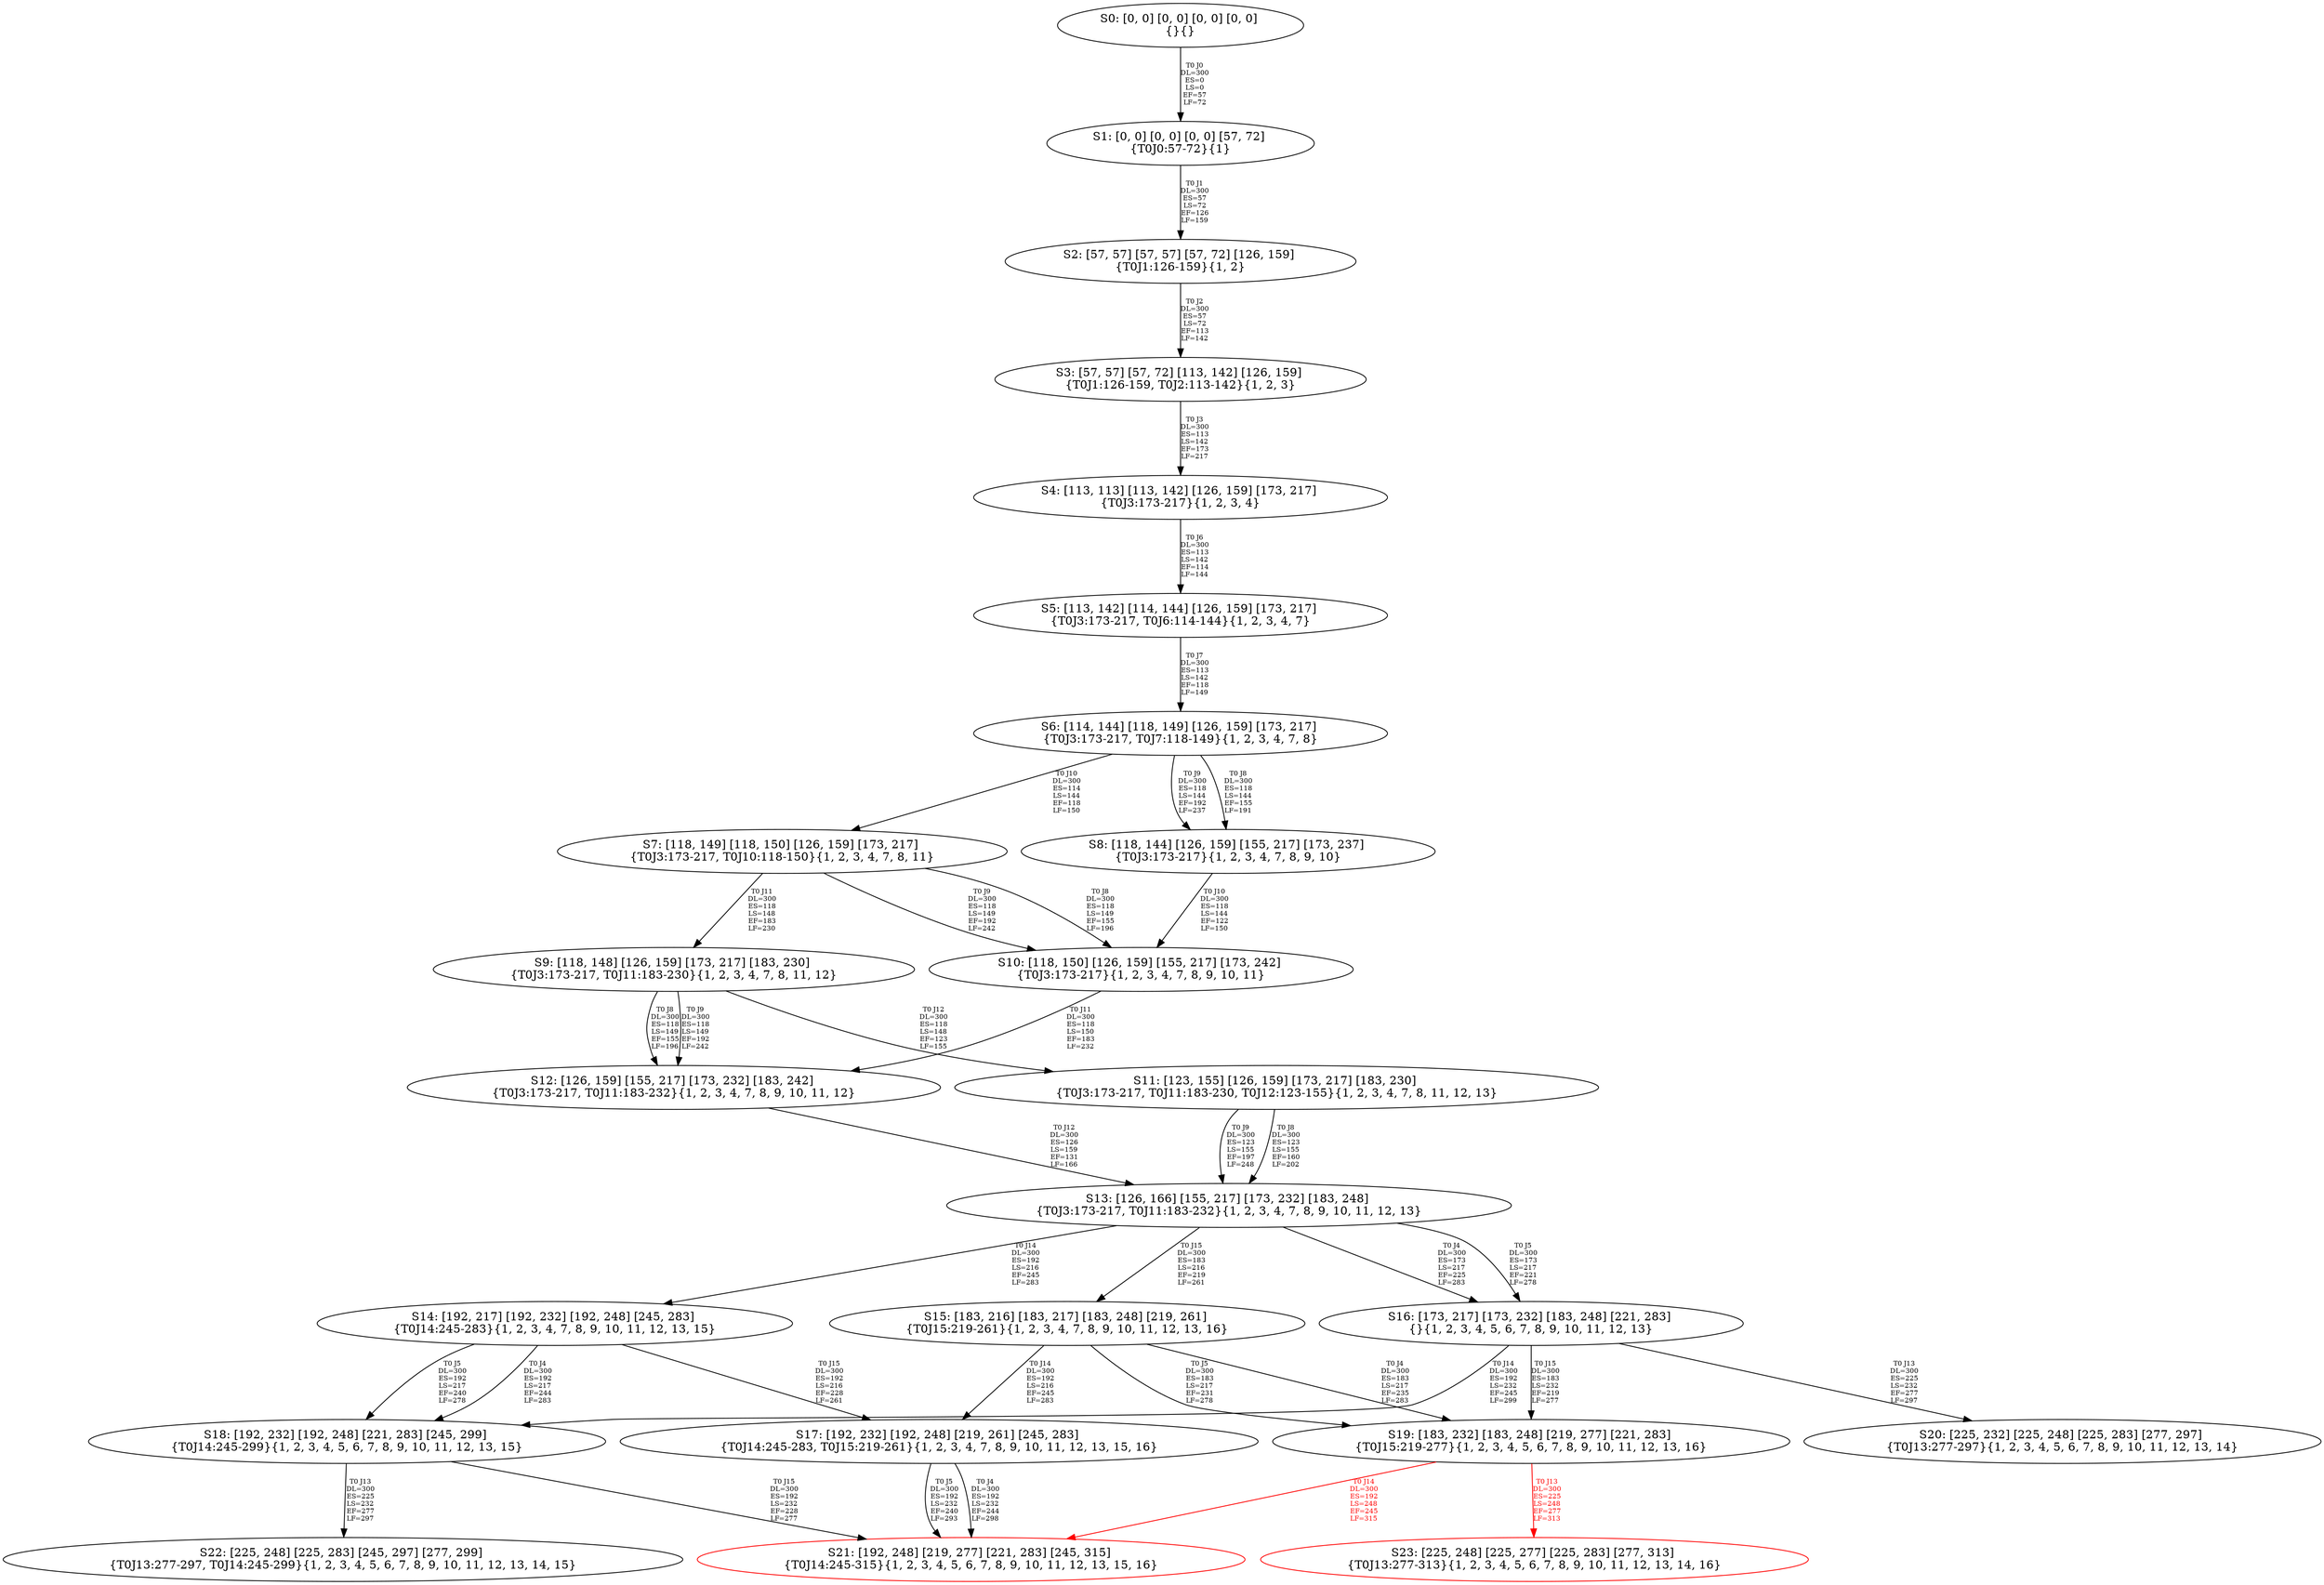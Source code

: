 digraph {
	S0[label="S0: [0, 0] [0, 0] [0, 0] [0, 0] \n{}{}"];
	S1[label="S1: [0, 0] [0, 0] [0, 0] [57, 72] \n{T0J0:57-72}{1}"];
	S2[label="S2: [57, 57] [57, 57] [57, 72] [126, 159] \n{T0J1:126-159}{1, 2}"];
	S3[label="S3: [57, 57] [57, 72] [113, 142] [126, 159] \n{T0J1:126-159, T0J2:113-142}{1, 2, 3}"];
	S4[label="S4: [113, 113] [113, 142] [126, 159] [173, 217] \n{T0J3:173-217}{1, 2, 3, 4}"];
	S5[label="S5: [113, 142] [114, 144] [126, 159] [173, 217] \n{T0J3:173-217, T0J6:114-144}{1, 2, 3, 4, 7}"];
	S6[label="S6: [114, 144] [118, 149] [126, 159] [173, 217] \n{T0J3:173-217, T0J7:118-149}{1, 2, 3, 4, 7, 8}"];
	S7[label="S7: [118, 149] [118, 150] [126, 159] [173, 217] \n{T0J3:173-217, T0J10:118-150}{1, 2, 3, 4, 7, 8, 11}"];
	S8[label="S8: [118, 144] [126, 159] [155, 217] [173, 237] \n{T0J3:173-217}{1, 2, 3, 4, 7, 8, 9, 10}"];
	S9[label="S9: [118, 148] [126, 159] [173, 217] [183, 230] \n{T0J3:173-217, T0J11:183-230}{1, 2, 3, 4, 7, 8, 11, 12}"];
	S10[label="S10: [118, 150] [126, 159] [155, 217] [173, 242] \n{T0J3:173-217}{1, 2, 3, 4, 7, 8, 9, 10, 11}"];
	S11[label="S11: [123, 155] [126, 159] [173, 217] [183, 230] \n{T0J3:173-217, T0J11:183-230, T0J12:123-155}{1, 2, 3, 4, 7, 8, 11, 12, 13}"];
	S12[label="S12: [126, 159] [155, 217] [173, 232] [183, 242] \n{T0J3:173-217, T0J11:183-232}{1, 2, 3, 4, 7, 8, 9, 10, 11, 12}"];
	S13[label="S13: [126, 166] [155, 217] [173, 232] [183, 248] \n{T0J3:173-217, T0J11:183-232}{1, 2, 3, 4, 7, 8, 9, 10, 11, 12, 13}"];
	S14[label="S14: [192, 217] [192, 232] [192, 248] [245, 283] \n{T0J14:245-283}{1, 2, 3, 4, 7, 8, 9, 10, 11, 12, 13, 15}"];
	S15[label="S15: [183, 216] [183, 217] [183, 248] [219, 261] \n{T0J15:219-261}{1, 2, 3, 4, 7, 8, 9, 10, 11, 12, 13, 16}"];
	S16[label="S16: [173, 217] [173, 232] [183, 248] [221, 283] \n{}{1, 2, 3, 4, 5, 6, 7, 8, 9, 10, 11, 12, 13}"];
	S17[label="S17: [192, 232] [192, 248] [219, 261] [245, 283] \n{T0J14:245-283, T0J15:219-261}{1, 2, 3, 4, 7, 8, 9, 10, 11, 12, 13, 15, 16}"];
	S18[label="S18: [192, 232] [192, 248] [221, 283] [245, 299] \n{T0J14:245-299}{1, 2, 3, 4, 5, 6, 7, 8, 9, 10, 11, 12, 13, 15}"];
	S19[label="S19: [183, 232] [183, 248] [219, 277] [221, 283] \n{T0J15:219-277}{1, 2, 3, 4, 5, 6, 7, 8, 9, 10, 11, 12, 13, 16}"];
	S20[label="S20: [225, 232] [225, 248] [225, 283] [277, 297] \n{T0J13:277-297}{1, 2, 3, 4, 5, 6, 7, 8, 9, 10, 11, 12, 13, 14}"];
	S21[label="S21: [192, 248] [219, 277] [221, 283] [245, 315] \n{T0J14:245-315}{1, 2, 3, 4, 5, 6, 7, 8, 9, 10, 11, 12, 13, 15, 16}"];
	S22[label="S22: [225, 248] [225, 283] [245, 297] [277, 299] \n{T0J13:277-297, T0J14:245-299}{1, 2, 3, 4, 5, 6, 7, 8, 9, 10, 11, 12, 13, 14, 15}"];
	S23[label="S23: [225, 248] [225, 277] [225, 283] [277, 313] \n{T0J13:277-313}{1, 2, 3, 4, 5, 6, 7, 8, 9, 10, 11, 12, 13, 14, 16}"];
	S0 -> S1[label="T0 J0\nDL=300\nES=0\nLS=0\nEF=57\nLF=72",fontsize=8];
	S1 -> S2[label="T0 J1\nDL=300\nES=57\nLS=72\nEF=126\nLF=159",fontsize=8];
	S2 -> S3[label="T0 J2\nDL=300\nES=57\nLS=72\nEF=113\nLF=142",fontsize=8];
	S3 -> S4[label="T0 J3\nDL=300\nES=113\nLS=142\nEF=173\nLF=217",fontsize=8];
	S4 -> S5[label="T0 J6\nDL=300\nES=113\nLS=142\nEF=114\nLF=144",fontsize=8];
	S5 -> S6[label="T0 J7\nDL=300\nES=113\nLS=142\nEF=118\nLF=149",fontsize=8];
	S6 -> S8[label="T0 J8\nDL=300\nES=118\nLS=144\nEF=155\nLF=191",fontsize=8];
	S6 -> S8[label="T0 J9\nDL=300\nES=118\nLS=144\nEF=192\nLF=237",fontsize=8];
	S6 -> S7[label="T0 J10\nDL=300\nES=114\nLS=144\nEF=118\nLF=150",fontsize=8];
	S7 -> S10[label="T0 J8\nDL=300\nES=118\nLS=149\nEF=155\nLF=196",fontsize=8];
	S7 -> S10[label="T0 J9\nDL=300\nES=118\nLS=149\nEF=192\nLF=242",fontsize=8];
	S7 -> S9[label="T0 J11\nDL=300\nES=118\nLS=148\nEF=183\nLF=230",fontsize=8];
	S8 -> S10[label="T0 J10\nDL=300\nES=118\nLS=144\nEF=122\nLF=150",fontsize=8];
	S9 -> S12[label="T0 J8\nDL=300\nES=118\nLS=149\nEF=155\nLF=196",fontsize=8];
	S9 -> S12[label="T0 J9\nDL=300\nES=118\nLS=149\nEF=192\nLF=242",fontsize=8];
	S9 -> S11[label="T0 J12\nDL=300\nES=118\nLS=148\nEF=123\nLF=155",fontsize=8];
	S10 -> S12[label="T0 J11\nDL=300\nES=118\nLS=150\nEF=183\nLF=232",fontsize=8];
	S11 -> S13[label="T0 J8\nDL=300\nES=123\nLS=155\nEF=160\nLF=202",fontsize=8];
	S11 -> S13[label="T0 J9\nDL=300\nES=123\nLS=155\nEF=197\nLF=248",fontsize=8];
	S12 -> S13[label="T0 J12\nDL=300\nES=126\nLS=159\nEF=131\nLF=166",fontsize=8];
	S13 -> S16[label="T0 J4\nDL=300\nES=173\nLS=217\nEF=225\nLF=283",fontsize=8];
	S13 -> S16[label="T0 J5\nDL=300\nES=173\nLS=217\nEF=221\nLF=278",fontsize=8];
	S13 -> S14[label="T0 J14\nDL=300\nES=192\nLS=216\nEF=245\nLF=283",fontsize=8];
	S13 -> S15[label="T0 J15\nDL=300\nES=183\nLS=216\nEF=219\nLF=261",fontsize=8];
	S14 -> S18[label="T0 J4\nDL=300\nES=192\nLS=217\nEF=244\nLF=283",fontsize=8];
	S14 -> S18[label="T0 J5\nDL=300\nES=192\nLS=217\nEF=240\nLF=278",fontsize=8];
	S14 -> S17[label="T0 J15\nDL=300\nES=192\nLS=216\nEF=228\nLF=261",fontsize=8];
	S15 -> S19[label="T0 J4\nDL=300\nES=183\nLS=217\nEF=235\nLF=283",fontsize=8];
	S15 -> S19[label="T0 J5\nDL=300\nES=183\nLS=217\nEF=231\nLF=278",fontsize=8];
	S15 -> S17[label="T0 J14\nDL=300\nES=192\nLS=216\nEF=245\nLF=283",fontsize=8];
	S16 -> S20[label="T0 J13\nDL=300\nES=225\nLS=232\nEF=277\nLF=297",fontsize=8];
	S16 -> S18[label="T0 J14\nDL=300\nES=192\nLS=232\nEF=245\nLF=299",fontsize=8];
	S16 -> S19[label="T0 J15\nDL=300\nES=183\nLS=232\nEF=219\nLF=277",fontsize=8];
	S17 -> S21[label="T0 J4\nDL=300\nES=192\nLS=232\nEF=244\nLF=298",fontsize=8];
	S17 -> S21[label="T0 J5\nDL=300\nES=192\nLS=232\nEF=240\nLF=293",fontsize=8];
	S18 -> S22[label="T0 J13\nDL=300\nES=225\nLS=232\nEF=277\nLF=297",fontsize=8];
	S18 -> S21[label="T0 J15\nDL=300\nES=192\nLS=232\nEF=228\nLF=277",fontsize=8];
	S19 -> S23[label="T0 J13\nDL=300\nES=225\nLS=248\nEF=277\nLF=313",color=Red,fontcolor=Red,fontsize=8];
S23[color=Red];
	S19 -> S21[label="T0 J14\nDL=300\nES=192\nLS=248\nEF=245\nLF=315",color=Red,fontcolor=Red,fontsize=8];
S21[color=Red];
}

